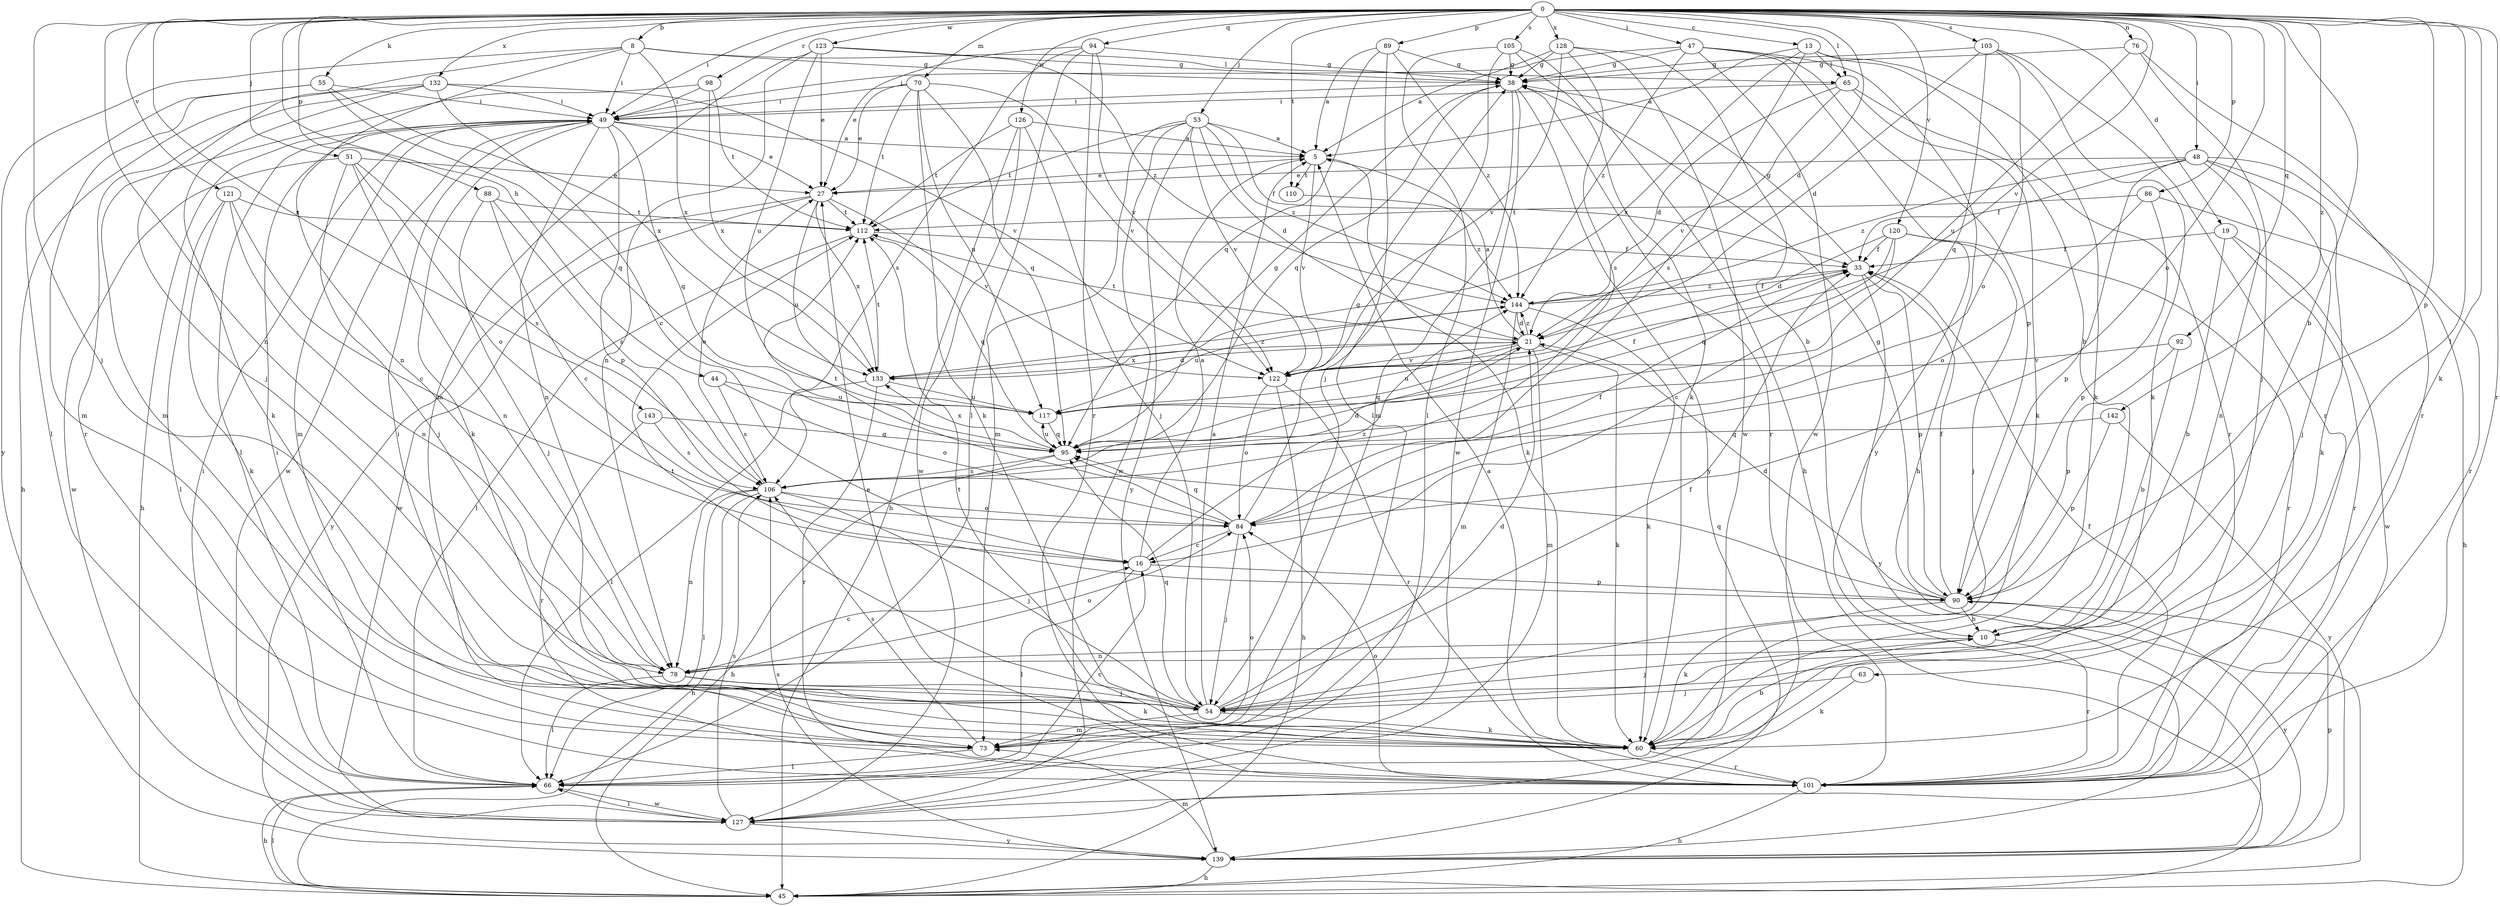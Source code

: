strict digraph  {
0;
5;
8;
10;
13;
16;
19;
21;
27;
33;
38;
44;
45;
47;
48;
49;
51;
53;
54;
55;
60;
63;
65;
66;
70;
73;
76;
78;
84;
86;
88;
89;
90;
92;
94;
95;
98;
101;
103;
105;
106;
110;
112;
117;
120;
121;
122;
123;
126;
127;
128;
132;
133;
139;
142;
143;
144;
0 -> 8  [label=b];
0 -> 10  [label=b];
0 -> 13  [label=c];
0 -> 19  [label=d];
0 -> 21  [label=d];
0 -> 44  [label=h];
0 -> 47  [label=i];
0 -> 48  [label=i];
0 -> 49  [label=i];
0 -> 51  [label=j];
0 -> 53  [label=j];
0 -> 54  [label=j];
0 -> 55  [label=k];
0 -> 60  [label=k];
0 -> 63  [label=l];
0 -> 65  [label=l];
0 -> 70  [label=m];
0 -> 76  [label=n];
0 -> 78  [label=n];
0 -> 84  [label=o];
0 -> 86  [label=p];
0 -> 88  [label=p];
0 -> 89  [label=p];
0 -> 90  [label=p];
0 -> 92  [label=q];
0 -> 94  [label=q];
0 -> 98  [label=r];
0 -> 101  [label=r];
0 -> 103  [label=s];
0 -> 105  [label=s];
0 -> 110  [label=t];
0 -> 120  [label=v];
0 -> 121  [label=v];
0 -> 122  [label=v];
0 -> 123  [label=w];
0 -> 126  [label=w];
0 -> 128  [label=x];
0 -> 132  [label=x];
0 -> 142  [label=z];
0 -> 143  [label=z];
5 -> 27  [label=e];
5 -> 60  [label=k];
5 -> 110  [label=t];
5 -> 122  [label=v];
8 -> 38  [label=g];
8 -> 49  [label=i];
8 -> 54  [label=j];
8 -> 65  [label=l];
8 -> 78  [label=n];
8 -> 133  [label=x];
8 -> 139  [label=y];
10 -> 54  [label=j];
10 -> 78  [label=n];
10 -> 101  [label=r];
13 -> 5  [label=a];
13 -> 10  [label=b];
13 -> 60  [label=k];
13 -> 65  [label=l];
13 -> 106  [label=s];
13 -> 133  [label=x];
16 -> 5  [label=a];
16 -> 66  [label=l];
16 -> 90  [label=p];
16 -> 144  [label=z];
19 -> 10  [label=b];
19 -> 33  [label=f];
19 -> 101  [label=r];
19 -> 127  [label=w];
21 -> 5  [label=a];
21 -> 60  [label=k];
21 -> 73  [label=m];
21 -> 95  [label=q];
21 -> 112  [label=t];
21 -> 117  [label=u];
21 -> 122  [label=v];
21 -> 133  [label=x];
21 -> 144  [label=z];
27 -> 112  [label=t];
27 -> 117  [label=u];
27 -> 122  [label=v];
27 -> 127  [label=w];
27 -> 133  [label=x];
27 -> 139  [label=y];
33 -> 38  [label=g];
33 -> 90  [label=p];
33 -> 139  [label=y];
33 -> 144  [label=z];
38 -> 49  [label=i];
38 -> 73  [label=m];
38 -> 95  [label=q];
38 -> 101  [label=r];
38 -> 127  [label=w];
38 -> 139  [label=y];
44 -> 84  [label=o];
44 -> 106  [label=s];
44 -> 117  [label=u];
45 -> 66  [label=l];
47 -> 38  [label=g];
47 -> 45  [label=h];
47 -> 49  [label=i];
47 -> 90  [label=p];
47 -> 127  [label=w];
47 -> 139  [label=y];
47 -> 144  [label=z];
48 -> 27  [label=e];
48 -> 33  [label=f];
48 -> 54  [label=j];
48 -> 60  [label=k];
48 -> 78  [label=n];
48 -> 90  [label=p];
48 -> 101  [label=r];
48 -> 144  [label=z];
49 -> 5  [label=a];
49 -> 27  [label=e];
49 -> 45  [label=h];
49 -> 60  [label=k];
49 -> 66  [label=l];
49 -> 73  [label=m];
49 -> 78  [label=n];
49 -> 90  [label=p];
49 -> 95  [label=q];
49 -> 127  [label=w];
51 -> 27  [label=e];
51 -> 54  [label=j];
51 -> 78  [label=n];
51 -> 84  [label=o];
51 -> 106  [label=s];
51 -> 127  [label=w];
53 -> 5  [label=a];
53 -> 21  [label=d];
53 -> 33  [label=f];
53 -> 73  [label=m];
53 -> 112  [label=t];
53 -> 122  [label=v];
53 -> 127  [label=w];
53 -> 139  [label=y];
53 -> 144  [label=z];
54 -> 5  [label=a];
54 -> 21  [label=d];
54 -> 33  [label=f];
54 -> 60  [label=k];
54 -> 73  [label=m];
54 -> 95  [label=q];
54 -> 112  [label=t];
55 -> 49  [label=i];
55 -> 66  [label=l];
55 -> 73  [label=m];
55 -> 95  [label=q];
55 -> 133  [label=x];
60 -> 10  [label=b];
60 -> 49  [label=i];
60 -> 101  [label=r];
60 -> 112  [label=t];
63 -> 54  [label=j];
63 -> 60  [label=k];
65 -> 21  [label=d];
65 -> 49  [label=i];
65 -> 60  [label=k];
65 -> 101  [label=r];
65 -> 122  [label=v];
66 -> 16  [label=c];
66 -> 45  [label=h];
66 -> 49  [label=i];
66 -> 127  [label=w];
70 -> 27  [label=e];
70 -> 49  [label=i];
70 -> 60  [label=k];
70 -> 95  [label=q];
70 -> 112  [label=t];
70 -> 117  [label=u];
70 -> 122  [label=v];
73 -> 66  [label=l];
73 -> 84  [label=o];
73 -> 106  [label=s];
76 -> 38  [label=g];
76 -> 54  [label=j];
76 -> 101  [label=r];
76 -> 117  [label=u];
78 -> 16  [label=c];
78 -> 54  [label=j];
78 -> 60  [label=k];
78 -> 66  [label=l];
78 -> 84  [label=o];
84 -> 16  [label=c];
84 -> 33  [label=f];
84 -> 38  [label=g];
84 -> 54  [label=j];
84 -> 95  [label=q];
84 -> 112  [label=t];
86 -> 45  [label=h];
86 -> 84  [label=o];
86 -> 90  [label=p];
86 -> 112  [label=t];
88 -> 16  [label=c];
88 -> 54  [label=j];
88 -> 106  [label=s];
88 -> 112  [label=t];
89 -> 5  [label=a];
89 -> 38  [label=g];
89 -> 66  [label=l];
89 -> 95  [label=q];
89 -> 144  [label=z];
90 -> 10  [label=b];
90 -> 21  [label=d];
90 -> 33  [label=f];
90 -> 38  [label=g];
90 -> 60  [label=k];
90 -> 95  [label=q];
90 -> 139  [label=y];
92 -> 10  [label=b];
92 -> 90  [label=p];
92 -> 122  [label=v];
94 -> 27  [label=e];
94 -> 38  [label=g];
94 -> 66  [label=l];
94 -> 101  [label=r];
94 -> 106  [label=s];
94 -> 122  [label=v];
95 -> 38  [label=g];
95 -> 45  [label=h];
95 -> 106  [label=s];
95 -> 117  [label=u];
95 -> 133  [label=x];
98 -> 49  [label=i];
98 -> 73  [label=m];
98 -> 112  [label=t];
98 -> 133  [label=x];
101 -> 5  [label=a];
101 -> 27  [label=e];
101 -> 33  [label=f];
101 -> 45  [label=h];
101 -> 84  [label=o];
103 -> 21  [label=d];
103 -> 38  [label=g];
103 -> 60  [label=k];
103 -> 84  [label=o];
103 -> 95  [label=q];
103 -> 101  [label=r];
105 -> 38  [label=g];
105 -> 45  [label=h];
105 -> 54  [label=j];
105 -> 60  [label=k];
105 -> 66  [label=l];
106 -> 21  [label=d];
106 -> 27  [label=e];
106 -> 45  [label=h];
106 -> 54  [label=j];
106 -> 66  [label=l];
106 -> 78  [label=n];
106 -> 84  [label=o];
110 -> 144  [label=z];
112 -> 33  [label=f];
112 -> 66  [label=l];
112 -> 95  [label=q];
117 -> 33  [label=f];
117 -> 95  [label=q];
120 -> 16  [label=c];
120 -> 21  [label=d];
120 -> 33  [label=f];
120 -> 54  [label=j];
120 -> 95  [label=q];
120 -> 101  [label=r];
121 -> 16  [label=c];
121 -> 60  [label=k];
121 -> 66  [label=l];
121 -> 78  [label=n];
121 -> 112  [label=t];
122 -> 45  [label=h];
122 -> 84  [label=o];
122 -> 101  [label=r];
123 -> 27  [label=e];
123 -> 38  [label=g];
123 -> 73  [label=m];
123 -> 78  [label=n];
123 -> 117  [label=u];
123 -> 144  [label=z];
126 -> 5  [label=a];
126 -> 45  [label=h];
126 -> 54  [label=j];
126 -> 112  [label=t];
126 -> 127  [label=w];
127 -> 49  [label=i];
127 -> 66  [label=l];
127 -> 106  [label=s];
127 -> 139  [label=y];
128 -> 5  [label=a];
128 -> 10  [label=b];
128 -> 38  [label=g];
128 -> 106  [label=s];
128 -> 122  [label=v];
128 -> 127  [label=w];
132 -> 16  [label=c];
132 -> 45  [label=h];
132 -> 49  [label=i];
132 -> 60  [label=k];
132 -> 101  [label=r];
132 -> 122  [label=v];
133 -> 21  [label=d];
133 -> 66  [label=l];
133 -> 101  [label=r];
133 -> 112  [label=t];
133 -> 117  [label=u];
133 -> 144  [label=z];
139 -> 45  [label=h];
139 -> 73  [label=m];
139 -> 90  [label=p];
139 -> 106  [label=s];
142 -> 90  [label=p];
142 -> 95  [label=q];
142 -> 139  [label=y];
143 -> 95  [label=q];
143 -> 101  [label=r];
143 -> 106  [label=s];
144 -> 21  [label=d];
144 -> 33  [label=f];
144 -> 60  [label=k];
144 -> 73  [label=m];
144 -> 117  [label=u];
}
